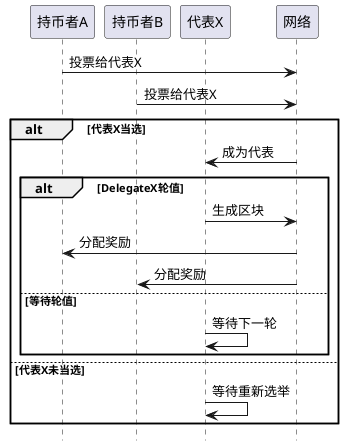 @startuml
hide footbox
participant "持币者A" as HolderA
participant "持币者B" as HolderB
participant "代表X" as DelegateX
participant "网络" as Network

HolderA -> Network: 投票给代表X
HolderB -> Network: 投票给代表X
alt 代表X当选
    Network -> DelegateX: 成为代表
    alt DelegateX轮值
        DelegateX -> Network: 生成区块
        Network -> HolderA: 分配奖励
        Network -> HolderB: 分配奖励
    else 等待轮值
        DelegateX -> DelegateX: 等待下一轮
    end
else 代表X未当选
    DelegateX -> DelegateX: 等待重新选举
end
@enduml
